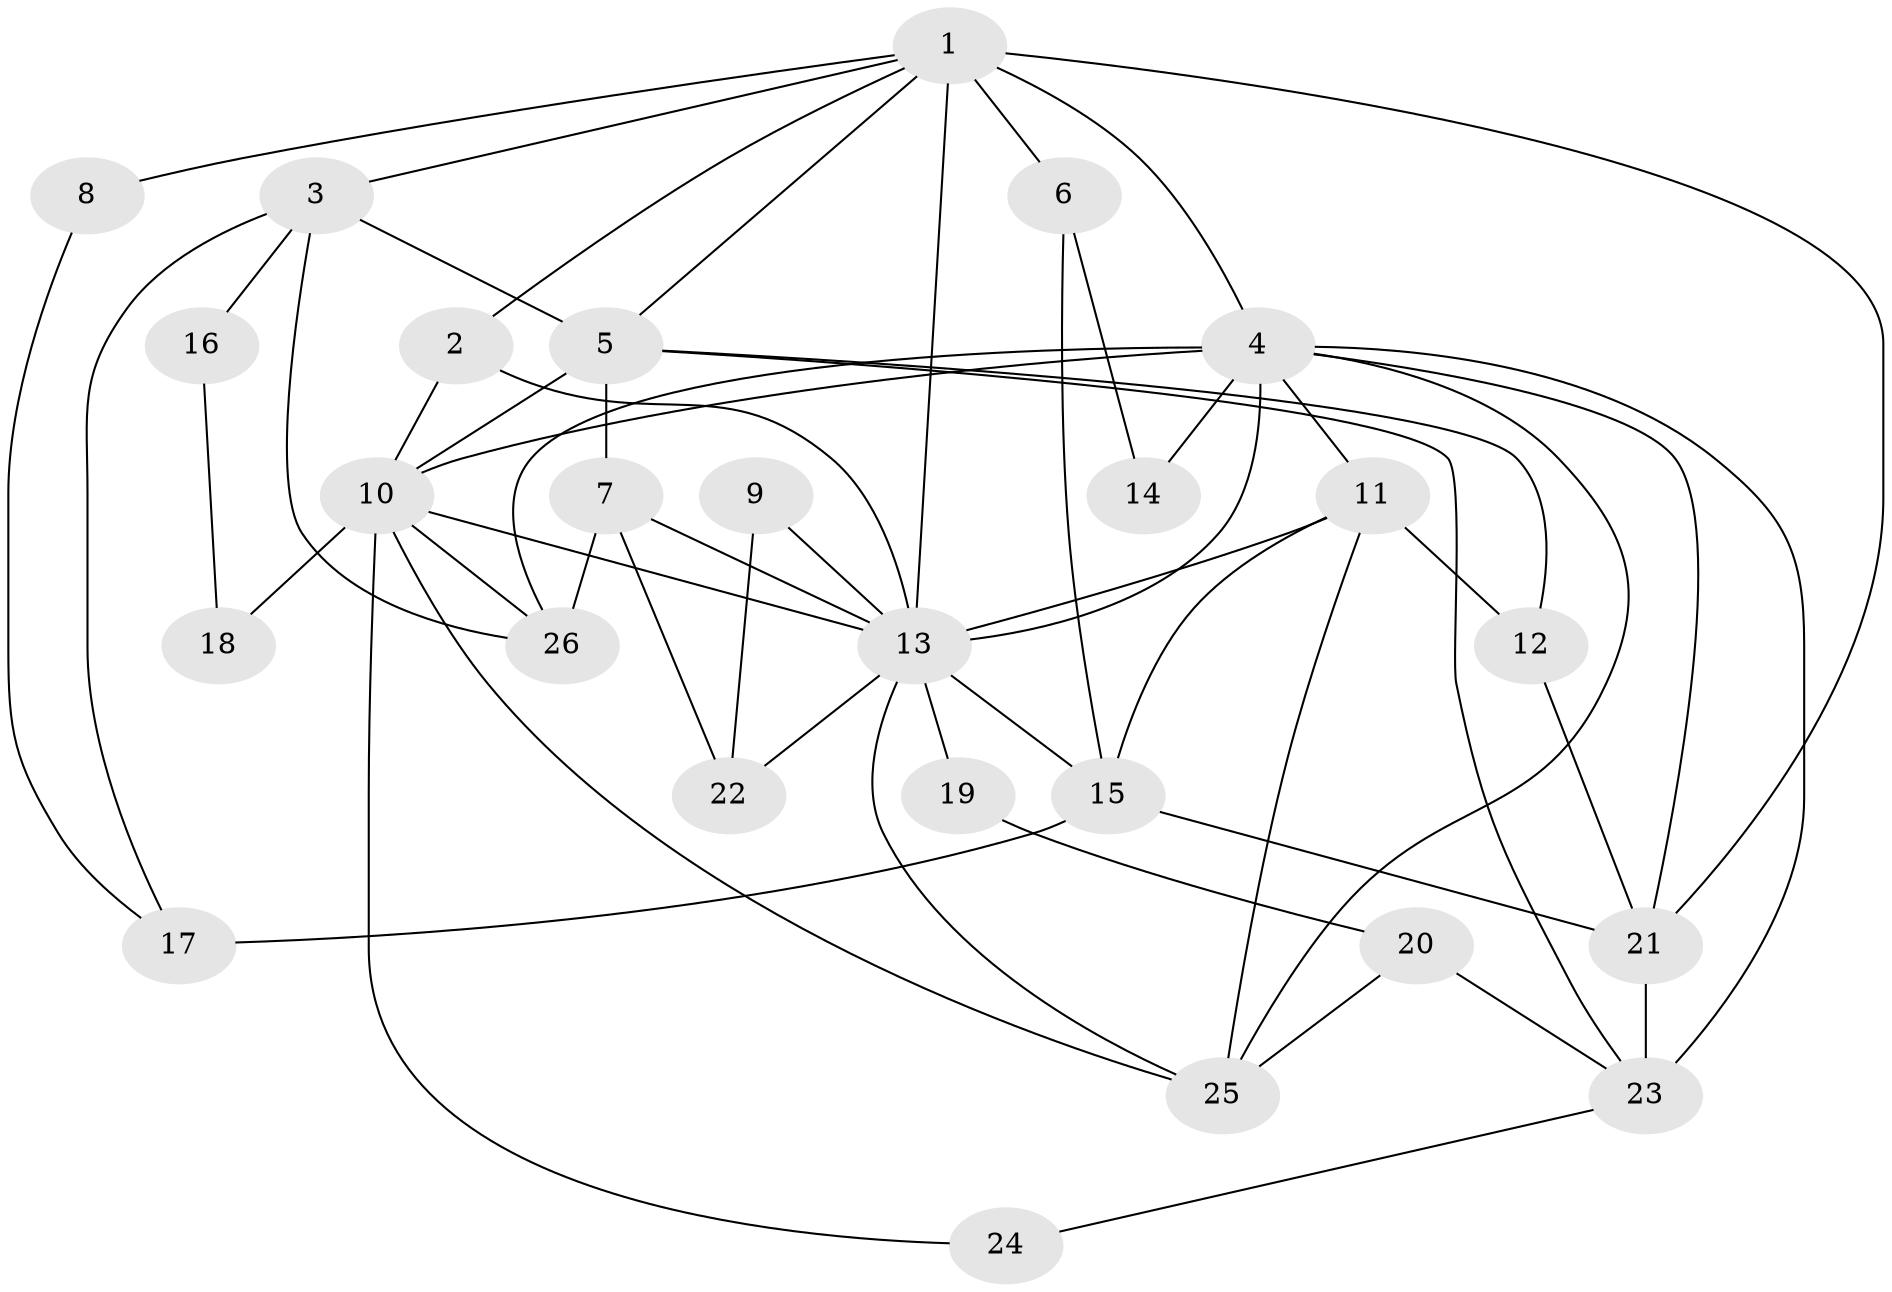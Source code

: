 // original degree distribution, {4: 0.21153846153846154, 3: 0.28846153846153844, 6: 0.11538461538461539, 2: 0.15384615384615385, 9: 0.019230769230769232, 5: 0.19230769230769232, 8: 0.019230769230769232}
// Generated by graph-tools (version 1.1) at 2025/36/03/09/25 02:36:06]
// undirected, 26 vertices, 56 edges
graph export_dot {
graph [start="1"]
  node [color=gray90,style=filled];
  1;
  2;
  3;
  4;
  5;
  6;
  7;
  8;
  9;
  10;
  11;
  12;
  13;
  14;
  15;
  16;
  17;
  18;
  19;
  20;
  21;
  22;
  23;
  24;
  25;
  26;
  1 -- 2 [weight=1.0];
  1 -- 3 [weight=1.0];
  1 -- 4 [weight=3.0];
  1 -- 5 [weight=2.0];
  1 -- 6 [weight=2.0];
  1 -- 8 [weight=1.0];
  1 -- 13 [weight=3.0];
  1 -- 21 [weight=1.0];
  2 -- 10 [weight=1.0];
  2 -- 13 [weight=1.0];
  3 -- 5 [weight=1.0];
  3 -- 16 [weight=1.0];
  3 -- 17 [weight=1.0];
  3 -- 26 [weight=1.0];
  4 -- 10 [weight=2.0];
  4 -- 11 [weight=1.0];
  4 -- 13 [weight=2.0];
  4 -- 14 [weight=1.0];
  4 -- 21 [weight=2.0];
  4 -- 23 [weight=3.0];
  4 -- 25 [weight=1.0];
  4 -- 26 [weight=1.0];
  5 -- 7 [weight=4.0];
  5 -- 10 [weight=3.0];
  5 -- 12 [weight=2.0];
  5 -- 23 [weight=1.0];
  6 -- 14 [weight=1.0];
  6 -- 15 [weight=1.0];
  7 -- 13 [weight=1.0];
  7 -- 22 [weight=1.0];
  7 -- 26 [weight=2.0];
  8 -- 17 [weight=1.0];
  9 -- 13 [weight=1.0];
  9 -- 22 [weight=1.0];
  10 -- 13 [weight=1.0];
  10 -- 18 [weight=1.0];
  10 -- 24 [weight=1.0];
  10 -- 25 [weight=1.0];
  10 -- 26 [weight=1.0];
  11 -- 12 [weight=1.0];
  11 -- 13 [weight=1.0];
  11 -- 15 [weight=1.0];
  11 -- 25 [weight=1.0];
  12 -- 21 [weight=2.0];
  13 -- 15 [weight=1.0];
  13 -- 19 [weight=1.0];
  13 -- 22 [weight=1.0];
  13 -- 25 [weight=1.0];
  15 -- 17 [weight=2.0];
  15 -- 21 [weight=1.0];
  16 -- 18 [weight=1.0];
  19 -- 20 [weight=1.0];
  20 -- 23 [weight=1.0];
  20 -- 25 [weight=1.0];
  21 -- 23 [weight=1.0];
  23 -- 24 [weight=1.0];
}
